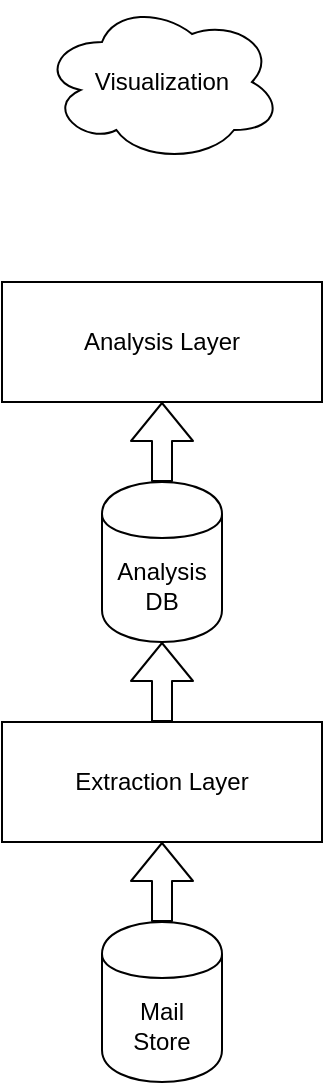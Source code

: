 <mxfile version="13.2.3" type="device"><diagram id="mnXPe1SBUwIBzXe9js87" name="Page-1"><mxGraphModel dx="375" dy="478" grid="1" gridSize="10" guides="1" tooltips="1" connect="1" arrows="1" fold="1" page="1" pageScale="1" pageWidth="850" pageHeight="1100" math="0" shadow="0"><root><mxCell id="0"/><mxCell id="1" parent="0"/><mxCell id="2Cr9lIu4inRnFEpu_Ob1-2" value="Extraction Layer" style="rounded=0;whiteSpace=wrap;html=1;" vertex="1" parent="1"><mxGeometry x="80" y="500" width="160" height="60" as="geometry"/></mxCell><mxCell id="2Cr9lIu4inRnFEpu_Ob1-3" value="Mail&lt;br&gt;Store" style="shape=cylinder;whiteSpace=wrap;html=1;boundedLbl=1;backgroundOutline=1;" vertex="1" parent="1"><mxGeometry x="130" y="600" width="60" height="80" as="geometry"/></mxCell><mxCell id="2Cr9lIu4inRnFEpu_Ob1-4" value="Analysis Layer" style="rounded=0;whiteSpace=wrap;html=1;" vertex="1" parent="1"><mxGeometry x="80" y="280" width="160" height="60" as="geometry"/></mxCell><mxCell id="2Cr9lIu4inRnFEpu_Ob1-5" value="Analysis DB" style="shape=cylinder;whiteSpace=wrap;html=1;boundedLbl=1;backgroundOutline=1;" vertex="1" parent="1"><mxGeometry x="130" y="380" width="60" height="80" as="geometry"/></mxCell><mxCell id="2Cr9lIu4inRnFEpu_Ob1-6" value="" style="shape=flexArrow;endArrow=classic;html=1;" edge="1" parent="1" source="2Cr9lIu4inRnFEpu_Ob1-3" target="2Cr9lIu4inRnFEpu_Ob1-2"><mxGeometry width="50" height="50" relative="1" as="geometry"><mxPoint x="360" y="510" as="sourcePoint"/><mxPoint x="410" y="460" as="targetPoint"/></mxGeometry></mxCell><mxCell id="2Cr9lIu4inRnFEpu_Ob1-7" value="" style="shape=flexArrow;endArrow=classic;html=1;exitX=0.5;exitY=0;exitDx=0;exitDy=0;" edge="1" parent="1" source="2Cr9lIu4inRnFEpu_Ob1-5" target="2Cr9lIu4inRnFEpu_Ob1-4"><mxGeometry width="50" height="50" relative="1" as="geometry"><mxPoint x="160" y="340" as="sourcePoint"/><mxPoint x="170" y="530" as="targetPoint"/><Array as="points"/></mxGeometry></mxCell><mxCell id="2Cr9lIu4inRnFEpu_Ob1-8" value="" style="shape=flexArrow;endArrow=classic;html=1;entryX=0.5;entryY=1;entryDx=0;entryDy=0;exitX=0.5;exitY=0;exitDx=0;exitDy=0;" edge="1" parent="1" source="2Cr9lIu4inRnFEpu_Ob1-2" target="2Cr9lIu4inRnFEpu_Ob1-5"><mxGeometry width="50" height="50" relative="1" as="geometry"><mxPoint x="270" y="440" as="sourcePoint"/><mxPoint x="150" y="410" as="targetPoint"/></mxGeometry></mxCell><mxCell id="2Cr9lIu4inRnFEpu_Ob1-10" value="Visualization" style="ellipse;shape=cloud;whiteSpace=wrap;html=1;" vertex="1" parent="1"><mxGeometry x="100" y="140" width="120" height="80" as="geometry"/></mxCell></root></mxGraphModel></diagram></mxfile>